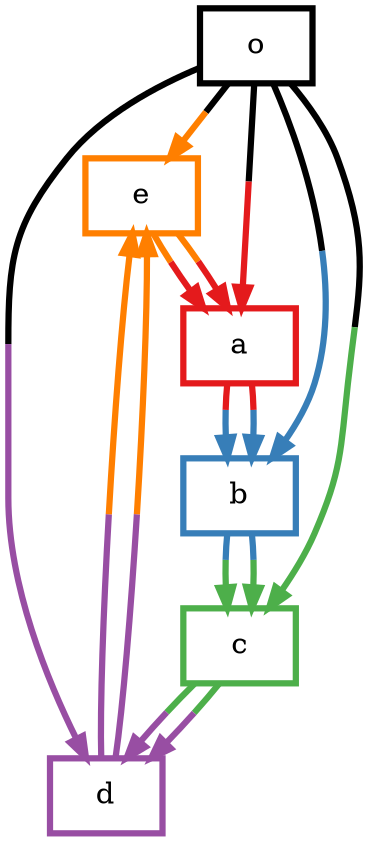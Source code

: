 digraph barS {
	{
		rank=same
	5 [shape=box,penwidth=3,colorscheme=set19,color=1564501808,label="o"]
	}
	{
		rank=same
	}
	4 [shape=box,penwidth=3,colorscheme=set19,color=5,label="e"]
	3 [shape=box,penwidth=3,colorscheme=set19,color=4,label="d"]
	2 [shape=box,penwidth=3,colorscheme=set19,color=3,label="c"]
	1 [shape=box,penwidth=3,colorscheme=set19,color=2,label="b"]
	0 [shape=box,penwidth=3,colorscheme=set19,color=1,label="a"]
	5 -> 0 [penwidth=3,colorscheme=set19,color="1564501808;0.5:1"]
	5 -> 1 [penwidth=3,colorscheme=set19,color="1564501808;0.5:2"]
	5 -> 2 [penwidth=3,colorscheme=set19,color="1564501808;0.5:3"]
	5 -> 3 [penwidth=3,colorscheme=set19,color="1564501808;0.5:4"]
	5 -> 4 [penwidth=3,colorscheme=set19,color="1564501808;0.5:5"]
	4 -> 0 [penwidth=3,colorscheme=set19,color="5;0.5:1"]
	4 -> 0 [penwidth=3,colorscheme=set19,color="5;0.5:1"]
	3 -> 4 [penwidth=3,colorscheme=set19,color="4;0.5:5"]
	3 -> 4 [penwidth=3,colorscheme=set19,color="4;0.5:5"]
	2 -> 3 [penwidth=3,colorscheme=set19,color="3;0.5:4"]
	2 -> 3 [penwidth=3,colorscheme=set19,color="3;0.5:4"]
	1 -> 2 [penwidth=3,colorscheme=set19,color="2;0.5:3"]
	1 -> 2 [penwidth=3,colorscheme=set19,color="2;0.5:3"]
	0 -> 1 [penwidth=3,colorscheme=set19,color="1;0.5:2"]
	0 -> 1 [penwidth=3,colorscheme=set19,color="1;0.5:2"]
}
